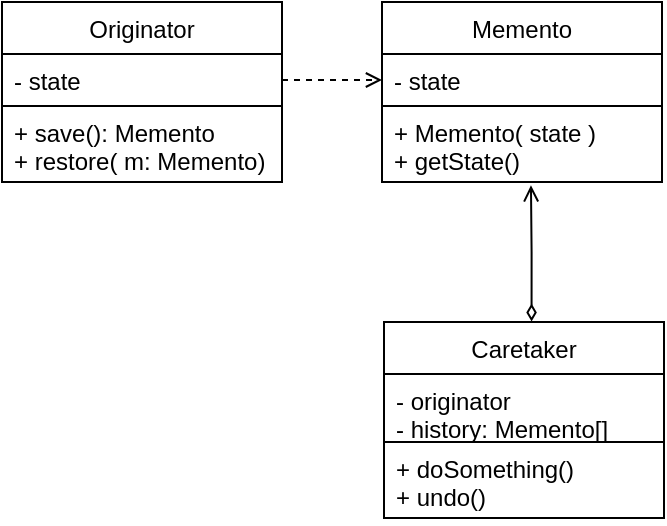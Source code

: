 <mxfile version="14.6.13" type="device"><diagram id="vJ75yegGPpjPDTrprNLI" name="Страница 1"><mxGraphModel dx="169" dy="107" grid="1" gridSize="10" guides="1" tooltips="1" connect="1" arrows="1" fold="1" page="1" pageScale="1" pageWidth="827" pageHeight="1169" math="0" shadow="0"><root><mxCell id="0"/><mxCell id="1" parent="0"/><mxCell id="YH8Sukga-aGlS8WLmoeH-1" value="Originator" style="swimlane;fontStyle=0;childLayout=stackLayout;horizontal=1;startSize=26;horizontalStack=0;resizeParent=1;resizeParentMax=0;resizeLast=0;collapsible=1;marginBottom=0;" parent="1" vertex="1"><mxGeometry x="160" y="230" width="140" height="90" as="geometry"/></mxCell><mxCell id="YH8Sukga-aGlS8WLmoeH-2" value="- state" style="text;strokeColor=#000000;fillColor=none;align=left;verticalAlign=top;spacingLeft=4;spacingRight=4;overflow=hidden;rotatable=0;points=[[0,0.5],[1,0.5]];portConstraint=eastwest;" parent="YH8Sukga-aGlS8WLmoeH-1" vertex="1"><mxGeometry y="26" width="140" height="26" as="geometry"/></mxCell><mxCell id="YH8Sukga-aGlS8WLmoeH-3" value="+ save(): Memento&#10;+ restore( m: Memento)" style="text;strokeColor=none;fillColor=none;align=left;verticalAlign=top;spacingLeft=4;spacingRight=4;overflow=hidden;rotatable=0;points=[[0,0.5],[1,0.5]];portConstraint=eastwest;" parent="YH8Sukga-aGlS8WLmoeH-1" vertex="1"><mxGeometry y="52" width="140" height="38" as="geometry"/></mxCell><mxCell id="YH8Sukga-aGlS8WLmoeH-5" value="Memento" style="swimlane;fontStyle=0;childLayout=stackLayout;horizontal=1;startSize=26;horizontalStack=0;resizeParent=1;resizeParentMax=0;resizeLast=0;collapsible=1;marginBottom=0;" parent="1" vertex="1"><mxGeometry x="350" y="230" width="140" height="90" as="geometry"/></mxCell><mxCell id="YH8Sukga-aGlS8WLmoeH-6" value="- state" style="text;strokeColor=#000000;fillColor=none;align=left;verticalAlign=top;spacingLeft=4;spacingRight=4;overflow=hidden;rotatable=0;points=[[0,0.5],[1,0.5]];portConstraint=eastwest;" parent="YH8Sukga-aGlS8WLmoeH-5" vertex="1"><mxGeometry y="26" width="140" height="26" as="geometry"/></mxCell><mxCell id="YH8Sukga-aGlS8WLmoeH-7" value="+ Memento( state )&#10;+ getState()" style="text;strokeColor=none;fillColor=none;align=left;verticalAlign=top;spacingLeft=4;spacingRight=4;overflow=hidden;rotatable=0;points=[[0,0.5],[1,0.5]];portConstraint=eastwest;" parent="YH8Sukga-aGlS8WLmoeH-5" vertex="1"><mxGeometry y="52" width="140" height="38" as="geometry"/></mxCell><mxCell id="YH8Sukga-aGlS8WLmoeH-8" value="Caretaker" style="swimlane;fontStyle=0;childLayout=stackLayout;horizontal=1;startSize=26;horizontalStack=0;resizeParent=1;resizeParentMax=0;resizeLast=0;collapsible=1;marginBottom=0;" parent="1" vertex="1"><mxGeometry x="351" y="390" width="140" height="98" as="geometry"/></mxCell><mxCell id="YH8Sukga-aGlS8WLmoeH-9" value="- originator&#10;- history: Memento[]&#10;" style="text;strokeColor=#000000;fillColor=none;align=left;verticalAlign=top;spacingLeft=4;spacingRight=4;overflow=hidden;rotatable=0;points=[[0,0.5],[1,0.5]];portConstraint=eastwest;" parent="YH8Sukga-aGlS8WLmoeH-8" vertex="1"><mxGeometry y="26" width="140" height="34" as="geometry"/></mxCell><mxCell id="YH8Sukga-aGlS8WLmoeH-10" value="+ doSomething()&#10;+ undo()" style="text;strokeColor=none;fillColor=none;align=left;verticalAlign=top;spacingLeft=4;spacingRight=4;overflow=hidden;rotatable=0;points=[[0,0.5],[1,0.5]];portConstraint=eastwest;" parent="YH8Sukga-aGlS8WLmoeH-8" vertex="1"><mxGeometry y="60" width="140" height="38" as="geometry"/></mxCell><mxCell id="YH8Sukga-aGlS8WLmoeH-11" style="edgeStyle=orthogonalEdgeStyle;rounded=0;orthogonalLoop=1;jettySize=auto;html=1;entryX=0;entryY=0.5;entryDx=0;entryDy=0;dashed=1;endArrow=open;endFill=0;" parent="1" source="YH8Sukga-aGlS8WLmoeH-2" target="YH8Sukga-aGlS8WLmoeH-6" edge="1"><mxGeometry relative="1" as="geometry"/></mxCell><mxCell id="YH8Sukga-aGlS8WLmoeH-12" style="edgeStyle=orthogonalEdgeStyle;rounded=0;orthogonalLoop=1;jettySize=auto;html=1;endArrow=open;endFill=0;entryX=0.532;entryY=1.044;entryDx=0;entryDy=0;entryPerimeter=0;startArrow=diamondThin;startFill=0;exitX=0.527;exitY=-0.003;exitDx=0;exitDy=0;exitPerimeter=0;" parent="1" source="YH8Sukga-aGlS8WLmoeH-8" target="YH8Sukga-aGlS8WLmoeH-7" edge="1"><mxGeometry relative="1" as="geometry"><mxPoint x="510" y="273" as="targetPoint"/><Array as="points"><mxPoint x="425" y="355"/><mxPoint x="424" y="355"/></Array></mxGeometry></mxCell></root></mxGraphModel></diagram></mxfile>